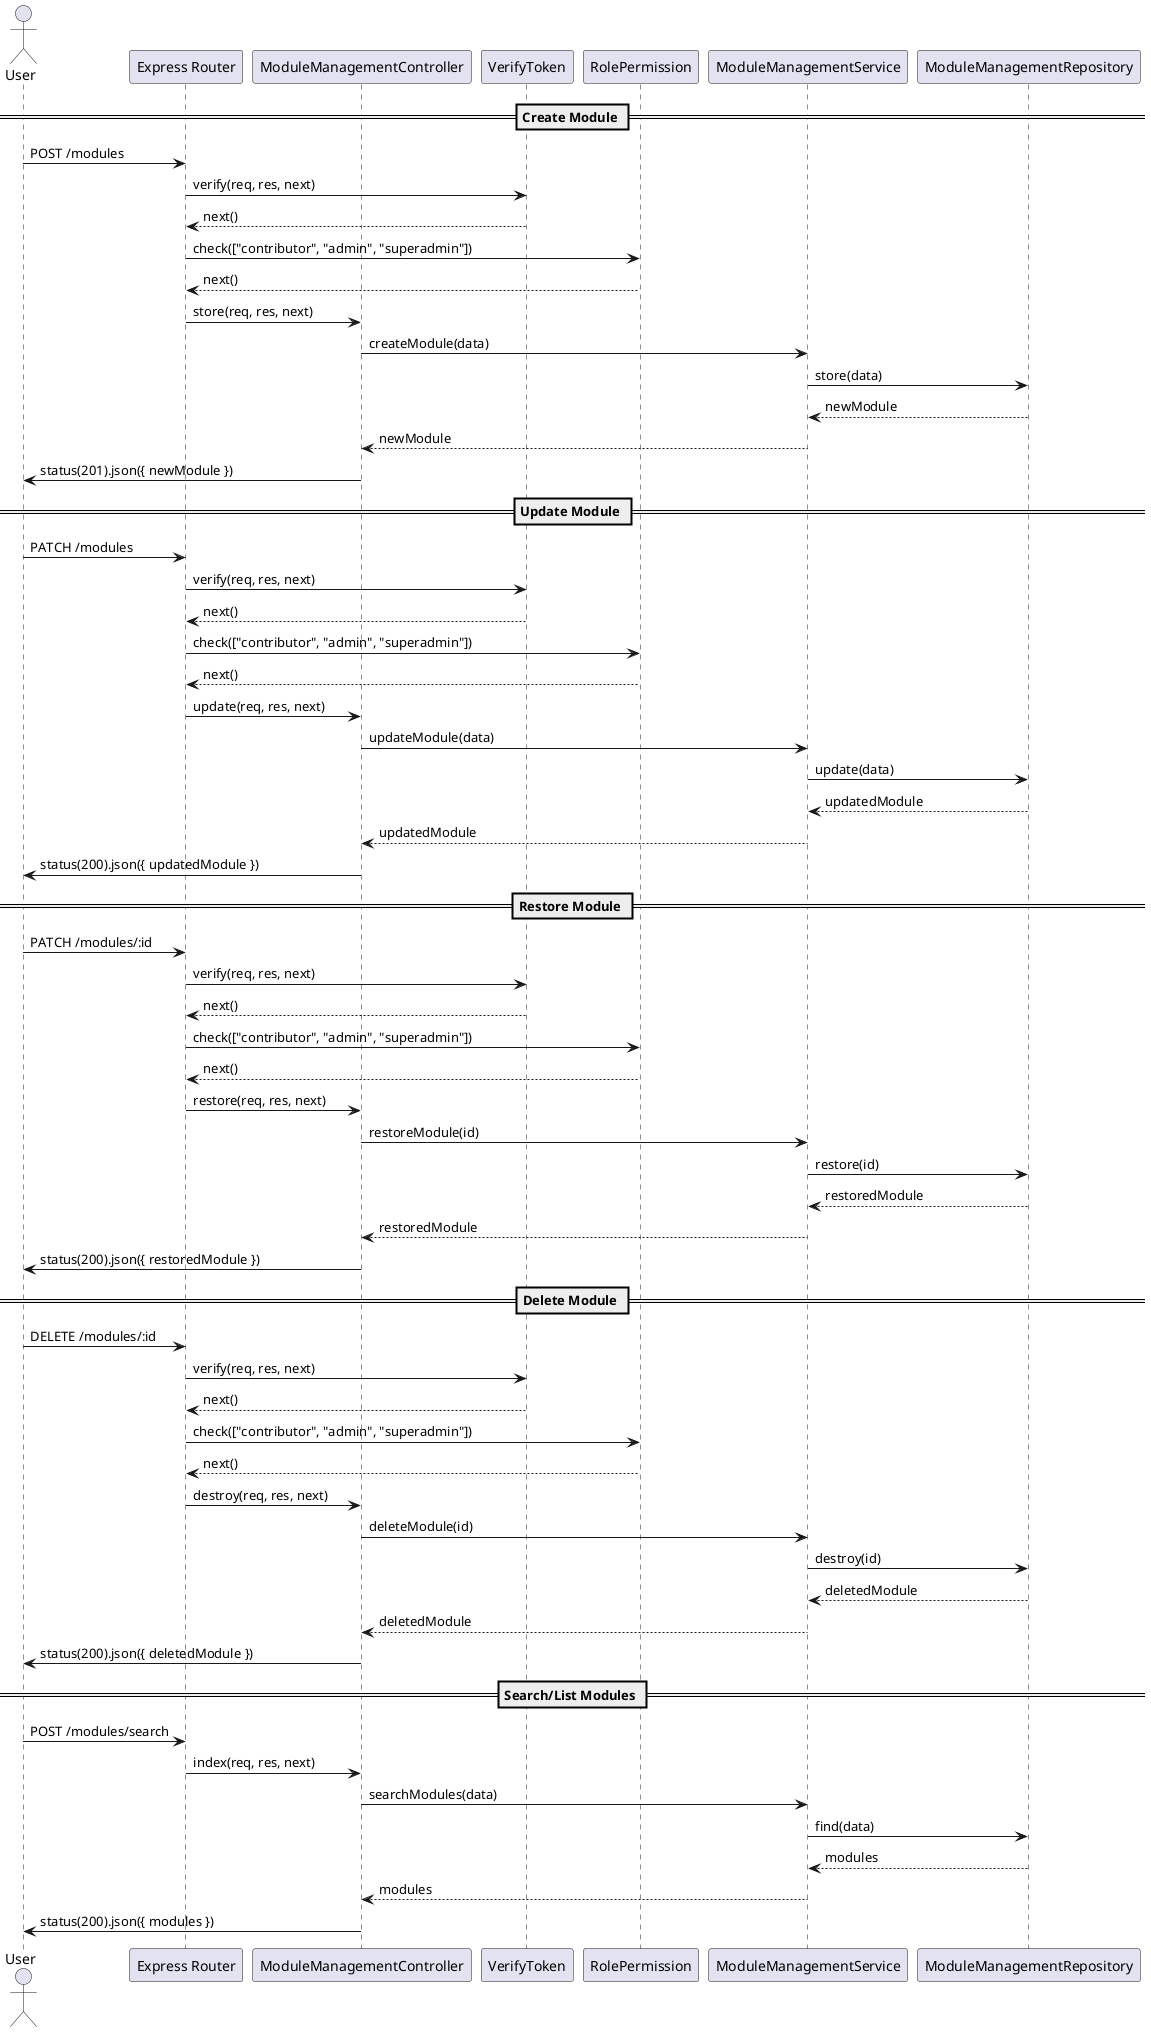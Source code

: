 @startuml
actor User
participant "Express Router" as Router
participant "ModuleManagementController" as Controller
participant "VerifyToken" as VerifyToken
participant "RolePermission" as RolePermission
participant "ModuleManagementService" as Service
participant "ModuleManagementRepository" as Repository

== Create Module ==
User -> Router: POST /modules
Router -> VerifyToken: verify(req, res, next)
VerifyToken --> Router: next()
Router -> RolePermission: check(["contributor", "admin", "superadmin"])
RolePermission --> Router: next()
Router -> Controller: store(req, res, next)
Controller -> Service: createModule(data)
Service -> Repository: store(data)
Repository --> Service: newModule
Service --> Controller: newModule
Controller -> User: status(201).json({ newModule })

== Update Module ==
User -> Router: PATCH /modules
Router -> VerifyToken: verify(req, res, next)
VerifyToken --> Router: next()
Router -> RolePermission: check(["contributor", "admin", "superadmin"])
RolePermission --> Router: next()
Router -> Controller: update(req, res, next)
Controller -> Service: updateModule(data)
Service -> Repository: update(data)
Repository --> Service: updatedModule
Service --> Controller: updatedModule
Controller -> User: status(200).json({ updatedModule })

== Restore Module ==
User -> Router: PATCH /modules/:id
Router -> VerifyToken: verify(req, res, next)
VerifyToken --> Router: next()
Router -> RolePermission: check(["contributor", "admin", "superadmin"])
RolePermission --> Router: next()
Router -> Controller: restore(req, res, next)
Controller -> Service: restoreModule(id)
Service -> Repository: restore(id)
Repository --> Service: restoredModule
Service --> Controller: restoredModule
Controller -> User: status(200).json({ restoredModule })

== Delete Module ==
User -> Router: DELETE /modules/:id
Router -> VerifyToken: verify(req, res, next)
VerifyToken --> Router: next()
Router -> RolePermission: check(["contributor", "admin", "superadmin"])
RolePermission --> Router: next()
Router -> Controller: destroy(req, res, next)
Controller -> Service: deleteModule(id)
Service -> Repository: destroy(id)
Repository --> Service: deletedModule
Service --> Controller: deletedModule
Controller -> User: status(200).json({ deletedModule })

== Search/List Modules ==
User -> Router: POST /modules/search
Router -> Controller: index(req, res, next)
Controller -> Service: searchModules(data)
Service -> Repository: find(data)
Repository --> Service: modules
Service --> Controller: modules
Controller -> User: status(200).json({ modules })

@enduml